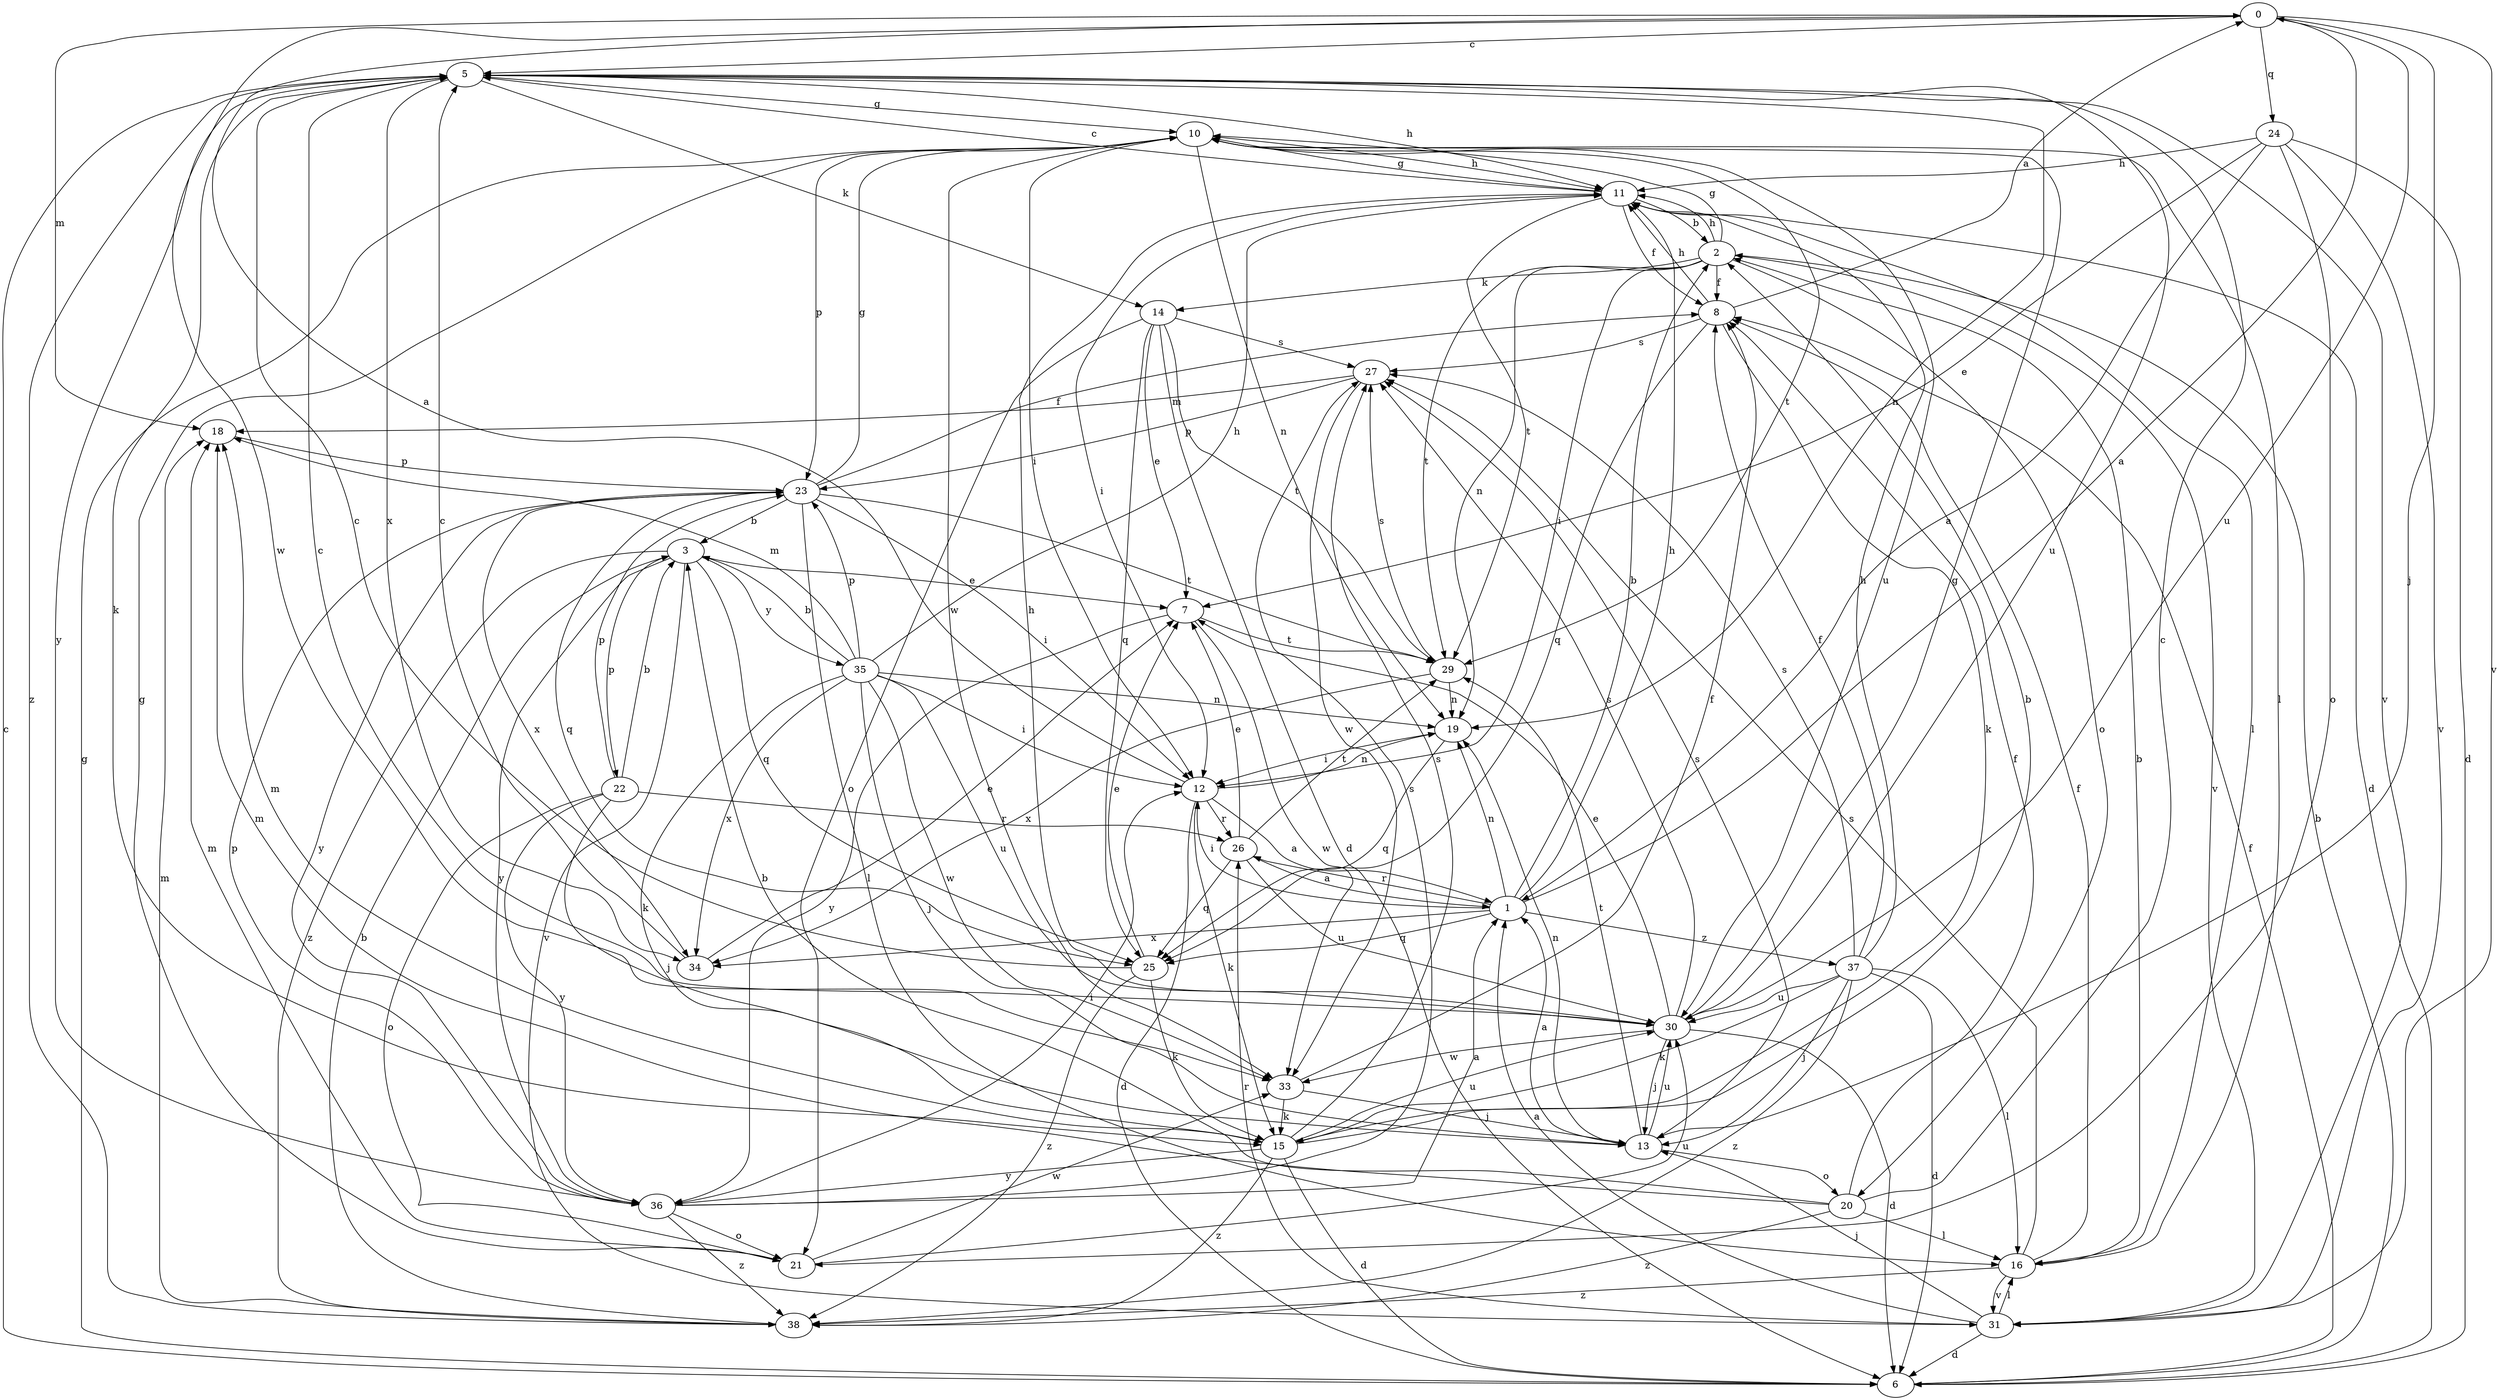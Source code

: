 strict digraph  {
0;
1;
2;
3;
5;
6;
7;
8;
10;
11;
12;
13;
14;
15;
16;
18;
19;
20;
21;
22;
23;
24;
25;
26;
27;
29;
30;
31;
33;
34;
35;
36;
37;
38;
0 -> 5  [label=c];
0 -> 13  [label=j];
0 -> 18  [label=m];
0 -> 24  [label=q];
0 -> 30  [label=u];
0 -> 31  [label=v];
0 -> 33  [label=w];
1 -> 0  [label=a];
1 -> 2  [label=b];
1 -> 11  [label=h];
1 -> 12  [label=i];
1 -> 19  [label=n];
1 -> 25  [label=q];
1 -> 26  [label=r];
1 -> 34  [label=x];
1 -> 37  [label=z];
2 -> 8  [label=f];
2 -> 10  [label=g];
2 -> 11  [label=h];
2 -> 12  [label=i];
2 -> 14  [label=k];
2 -> 19  [label=n];
2 -> 20  [label=o];
2 -> 29  [label=t];
2 -> 31  [label=v];
3 -> 7  [label=e];
3 -> 22  [label=p];
3 -> 25  [label=q];
3 -> 31  [label=v];
3 -> 35  [label=y];
3 -> 36  [label=y];
3 -> 38  [label=z];
5 -> 10  [label=g];
5 -> 11  [label=h];
5 -> 14  [label=k];
5 -> 15  [label=k];
5 -> 19  [label=n];
5 -> 30  [label=u];
5 -> 31  [label=v];
5 -> 34  [label=x];
5 -> 36  [label=y];
5 -> 38  [label=z];
6 -> 2  [label=b];
6 -> 5  [label=c];
6 -> 8  [label=f];
6 -> 10  [label=g];
7 -> 29  [label=t];
7 -> 33  [label=w];
7 -> 36  [label=y];
8 -> 0  [label=a];
8 -> 11  [label=h];
8 -> 15  [label=k];
8 -> 25  [label=q];
8 -> 27  [label=s];
10 -> 11  [label=h];
10 -> 12  [label=i];
10 -> 16  [label=l];
10 -> 19  [label=n];
10 -> 23  [label=p];
10 -> 29  [label=t];
10 -> 30  [label=u];
10 -> 33  [label=w];
11 -> 2  [label=b];
11 -> 5  [label=c];
11 -> 6  [label=d];
11 -> 8  [label=f];
11 -> 10  [label=g];
11 -> 12  [label=i];
11 -> 16  [label=l];
11 -> 29  [label=t];
12 -> 0  [label=a];
12 -> 1  [label=a];
12 -> 6  [label=d];
12 -> 15  [label=k];
12 -> 19  [label=n];
12 -> 26  [label=r];
13 -> 1  [label=a];
13 -> 19  [label=n];
13 -> 20  [label=o];
13 -> 27  [label=s];
13 -> 29  [label=t];
13 -> 30  [label=u];
14 -> 6  [label=d];
14 -> 7  [label=e];
14 -> 21  [label=o];
14 -> 25  [label=q];
14 -> 27  [label=s];
14 -> 29  [label=t];
15 -> 2  [label=b];
15 -> 6  [label=d];
15 -> 18  [label=m];
15 -> 27  [label=s];
15 -> 30  [label=u];
15 -> 36  [label=y];
15 -> 38  [label=z];
16 -> 2  [label=b];
16 -> 8  [label=f];
16 -> 27  [label=s];
16 -> 31  [label=v];
16 -> 38  [label=z];
18 -> 23  [label=p];
19 -> 12  [label=i];
19 -> 25  [label=q];
20 -> 3  [label=b];
20 -> 5  [label=c];
20 -> 8  [label=f];
20 -> 16  [label=l];
20 -> 18  [label=m];
20 -> 38  [label=z];
21 -> 10  [label=g];
21 -> 18  [label=m];
21 -> 30  [label=u];
21 -> 33  [label=w];
22 -> 3  [label=b];
22 -> 13  [label=j];
22 -> 21  [label=o];
22 -> 23  [label=p];
22 -> 26  [label=r];
22 -> 36  [label=y];
23 -> 3  [label=b];
23 -> 8  [label=f];
23 -> 10  [label=g];
23 -> 12  [label=i];
23 -> 16  [label=l];
23 -> 25  [label=q];
23 -> 29  [label=t];
23 -> 34  [label=x];
23 -> 36  [label=y];
24 -> 1  [label=a];
24 -> 6  [label=d];
24 -> 7  [label=e];
24 -> 11  [label=h];
24 -> 21  [label=o];
24 -> 31  [label=v];
25 -> 5  [label=c];
25 -> 7  [label=e];
25 -> 15  [label=k];
25 -> 38  [label=z];
26 -> 1  [label=a];
26 -> 7  [label=e];
26 -> 25  [label=q];
26 -> 29  [label=t];
26 -> 30  [label=u];
27 -> 18  [label=m];
27 -> 23  [label=p];
27 -> 33  [label=w];
29 -> 19  [label=n];
29 -> 27  [label=s];
29 -> 34  [label=x];
30 -> 5  [label=c];
30 -> 6  [label=d];
30 -> 7  [label=e];
30 -> 10  [label=g];
30 -> 11  [label=h];
30 -> 13  [label=j];
30 -> 27  [label=s];
30 -> 33  [label=w];
31 -> 1  [label=a];
31 -> 6  [label=d];
31 -> 13  [label=j];
31 -> 16  [label=l];
31 -> 26  [label=r];
33 -> 8  [label=f];
33 -> 13  [label=j];
33 -> 15  [label=k];
34 -> 5  [label=c];
34 -> 7  [label=e];
35 -> 3  [label=b];
35 -> 11  [label=h];
35 -> 12  [label=i];
35 -> 13  [label=j];
35 -> 15  [label=k];
35 -> 18  [label=m];
35 -> 19  [label=n];
35 -> 23  [label=p];
35 -> 30  [label=u];
35 -> 33  [label=w];
35 -> 34  [label=x];
36 -> 1  [label=a];
36 -> 12  [label=i];
36 -> 21  [label=o];
36 -> 23  [label=p];
36 -> 27  [label=s];
36 -> 38  [label=z];
37 -> 6  [label=d];
37 -> 8  [label=f];
37 -> 11  [label=h];
37 -> 13  [label=j];
37 -> 15  [label=k];
37 -> 16  [label=l];
37 -> 27  [label=s];
37 -> 30  [label=u];
37 -> 38  [label=z];
38 -> 3  [label=b];
38 -> 18  [label=m];
}
